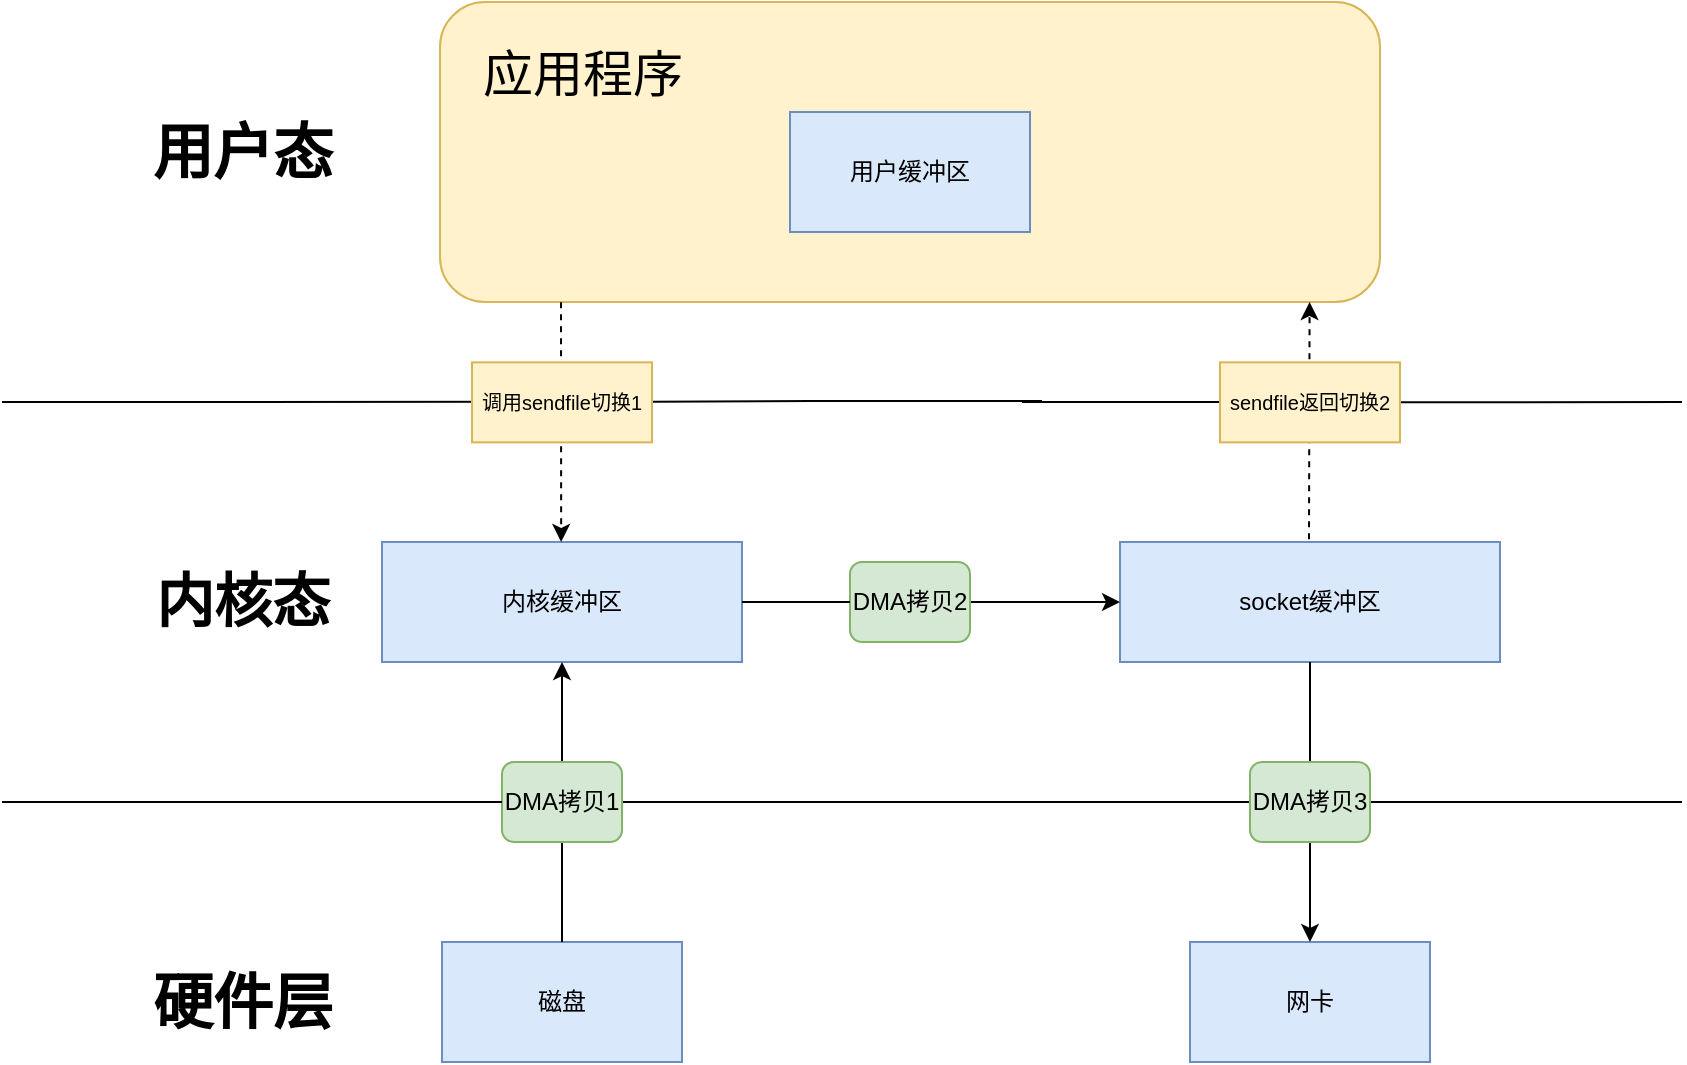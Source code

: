 <mxfile version="20.3.0" type="device"><diagram id="oPRd2fAUT4KP71HGXdn8" name="第 1 页"><mxGraphModel dx="2249" dy="865" grid="1" gridSize="10" guides="1" tooltips="1" connect="1" arrows="1" fold="1" page="1" pageScale="1" pageWidth="827" pageHeight="1169" math="0" shadow="0"><root><mxCell id="0"/><mxCell id="1" parent="0"/><mxCell id="JHdw9zbVbgqKv7Yk6Gmw-1" value="" style="rounded=1;whiteSpace=wrap;html=1;fillColor=#fff2cc;strokeColor=#d6b656;labelPosition=left;verticalLabelPosition=middle;align=right;verticalAlign=middle;" parent="1" vertex="1"><mxGeometry x="179" y="80" width="470" height="150" as="geometry"/></mxCell><mxCell id="JHdw9zbVbgqKv7Yk6Gmw-2" value="" style="endArrow=none;html=1;rounded=0;startArrow=none;" parent="1" edge="1" source="EwUd76Hw-did9FxFRS11-5"><mxGeometry width="50" height="50" relative="1" as="geometry"><mxPoint x="640" y="280" as="sourcePoint"/><mxPoint x="800" y="280" as="targetPoint"/></mxGeometry></mxCell><mxCell id="JHdw9zbVbgqKv7Yk6Gmw-5" value="socket缓冲区" style="rounded=0;whiteSpace=wrap;html=1;fillColor=#dae8fc;strokeColor=#6c8ebf;" parent="1" vertex="1"><mxGeometry x="519" y="350" width="190" height="60" as="geometry"/></mxCell><mxCell id="JHdw9zbVbgqKv7Yk6Gmw-9" value="用户缓冲区" style="rounded=0;whiteSpace=wrap;html=1;fillColor=#dae8fc;strokeColor=#6c8ebf;" parent="1" vertex="1"><mxGeometry x="354" y="135" width="120" height="60" as="geometry"/></mxCell><mxCell id="JHdw9zbVbgqKv7Yk6Gmw-10" value="磁盘" style="rounded=0;whiteSpace=wrap;html=1;fillColor=#dae8fc;strokeColor=#6c8ebf;" parent="1" vertex="1"><mxGeometry x="180" y="550" width="120" height="60" as="geometry"/></mxCell><mxCell id="JHdw9zbVbgqKv7Yk6Gmw-11" value="网卡" style="rounded=0;whiteSpace=wrap;html=1;fillColor=#dae8fc;strokeColor=#6c8ebf;" parent="1" vertex="1"><mxGeometry x="554" y="550" width="120" height="60" as="geometry"/></mxCell><mxCell id="JHdw9zbVbgqKv7Yk6Gmw-12" value="内核缓冲区" style="rounded=0;whiteSpace=wrap;html=1;fillColor=#dae8fc;strokeColor=#6c8ebf;" parent="1" vertex="1"><mxGeometry x="150" y="350" width="180" height="60" as="geometry"/></mxCell><mxCell id="JHdw9zbVbgqKv7Yk6Gmw-13" value="" style="endArrow=none;html=1;rounded=0;startArrow=none;" parent="1" source="JHdw9zbVbgqKv7Yk6Gmw-20" edge="1"><mxGeometry width="50" height="50" relative="1" as="geometry"><mxPoint x="40" y="480" as="sourcePoint"/><mxPoint x="800" y="480" as="targetPoint"/></mxGeometry></mxCell><mxCell id="JHdw9zbVbgqKv7Yk6Gmw-18" value="" style="endArrow=classic;html=1;rounded=0;exitX=0.5;exitY=0;exitDx=0;exitDy=0;entryX=0.5;entryY=1;entryDx=0;entryDy=0;" parent="1" source="JHdw9zbVbgqKv7Yk6Gmw-10" target="JHdw9zbVbgqKv7Yk6Gmw-12" edge="1"><mxGeometry width="50" height="50" relative="1" as="geometry"><mxPoint x="350" y="370" as="sourcePoint"/><mxPoint x="400" y="320" as="targetPoint"/></mxGeometry></mxCell><mxCell id="JHdw9zbVbgqKv7Yk6Gmw-20" value="DMA拷贝1" style="rounded=1;whiteSpace=wrap;html=1;fillColor=#d5e8d4;strokeColor=#82b366;" parent="1" vertex="1"><mxGeometry x="210" y="460" width="60" height="40" as="geometry"/></mxCell><mxCell id="JHdw9zbVbgqKv7Yk6Gmw-21" value="" style="endArrow=none;html=1;rounded=0;" parent="1" target="JHdw9zbVbgqKv7Yk6Gmw-20" edge="1"><mxGeometry width="50" height="50" relative="1" as="geometry"><mxPoint x="-40" y="480" as="sourcePoint"/><mxPoint x="760" y="480" as="targetPoint"/></mxGeometry></mxCell><mxCell id="JHdw9zbVbgqKv7Yk6Gmw-22" value="" style="endArrow=classic;html=1;rounded=0;exitX=0.5;exitY=1;exitDx=0;exitDy=0;entryX=0.5;entryY=0;entryDx=0;entryDy=0;" parent="1" source="JHdw9zbVbgqKv7Yk6Gmw-5" target="JHdw9zbVbgqKv7Yk6Gmw-11" edge="1"><mxGeometry width="50" height="50" relative="1" as="geometry"><mxPoint x="614" y="550" as="sourcePoint"/><mxPoint x="720" y="520" as="targetPoint"/></mxGeometry></mxCell><mxCell id="JHdw9zbVbgqKv7Yk6Gmw-23" value="DMA拷贝3" style="rounded=1;whiteSpace=wrap;html=1;fillColor=#d5e8d4;strokeColor=#82b366;" parent="1" vertex="1"><mxGeometry x="584" y="460" width="60" height="40" as="geometry"/></mxCell><mxCell id="JHdw9zbVbgqKv7Yk6Gmw-24" value="应用程序" style="text;html=1;align=center;verticalAlign=middle;resizable=0;points=[];autosize=1;strokeColor=none;fillColor=none;fontSize=25;" parent="1" vertex="1"><mxGeometry x="190" y="95" width="120" height="40" as="geometry"/></mxCell><mxCell id="JHdw9zbVbgqKv7Yk6Gmw-39" value="内核态" style="text;html=1;align=center;verticalAlign=middle;resizable=0;points=[];autosize=1;strokeColor=none;fillColor=none;fontSize=29;fontStyle=1" parent="1" vertex="1"><mxGeometry x="25" y="355" width="110" height="50" as="geometry"/></mxCell><mxCell id="JHdw9zbVbgqKv7Yk6Gmw-40" value="用户态" style="text;html=1;align=center;verticalAlign=middle;resizable=0;points=[];autosize=1;strokeColor=none;fillColor=none;fontSize=30;fontStyle=1" parent="1" vertex="1"><mxGeometry x="25" y="130" width="110" height="50" as="geometry"/></mxCell><mxCell id="JHdw9zbVbgqKv7Yk6Gmw-41" value="硬件层" style="text;html=1;align=center;verticalAlign=middle;resizable=0;points=[];autosize=1;strokeColor=none;fillColor=none;fontSize=30;fontStyle=1" parent="1" vertex="1"><mxGeometry x="25" y="555" width="110" height="50" as="geometry"/></mxCell><mxCell id="JHdw9zbVbgqKv7Yk6Gmw-46" value="" style="endArrow=none;html=1;rounded=0;startArrow=none;" parent="1" edge="1"><mxGeometry width="50" height="50" relative="1" as="geometry"><mxPoint x="360" y="279.5" as="sourcePoint"/><mxPoint x="480" y="279.5" as="targetPoint"/></mxGeometry></mxCell><mxCell id="JHdw9zbVbgqKv7Yk6Gmw-48" value="" style="endArrow=none;html=1;rounded=0;startArrow=none;" parent="1" edge="1"><mxGeometry width="50" height="50" relative="1" as="geometry"><mxPoint x="470" y="280" as="sourcePoint"/><mxPoint x="590" y="280" as="targetPoint"/></mxGeometry></mxCell><mxCell id="JHdw9zbVbgqKv7Yk6Gmw-52" value="" style="endArrow=none;html=1;rounded=0;startArrow=none;" parent="1" edge="1" source="EwUd76Hw-did9FxFRS11-4"><mxGeometry width="50" height="50" relative="1" as="geometry"><mxPoint x="325" y="279.735" as="sourcePoint"/><mxPoint x="365" y="279.5" as="targetPoint"/></mxGeometry></mxCell><mxCell id="JHdw9zbVbgqKv7Yk6Gmw-61" value="" style="endArrow=classic;html=1;rounded=0;fontSize=9;exitX=0.778;exitY=0;exitDx=0;exitDy=0;entryX=0.322;entryY=1.009;entryDx=0;entryDy=0;entryPerimeter=0;exitPerimeter=0;dashed=1;" parent="1" edge="1"><mxGeometry width="50" height="50" relative="1" as="geometry"><mxPoint x="613.5" y="348.65" as="sourcePoint"/><mxPoint x="613.8" y="230.0" as="targetPoint"/></mxGeometry></mxCell><mxCell id="EwUd76Hw-did9FxFRS11-2" value="" style="endArrow=none;html=1;rounded=0;" edge="1" parent="1"><mxGeometry width="50" height="50" relative="1" as="geometry"><mxPoint x="-40" y="280" as="sourcePoint"/><mxPoint x="235" y="279.912" as="targetPoint"/></mxGeometry></mxCell><mxCell id="EwUd76Hw-did9FxFRS11-3" value="" style="endArrow=classic;html=1;rounded=0;fontSize=9;entryX=0.206;entryY=-0.003;entryDx=0;entryDy=0;entryPerimeter=0;dashed=1;" edge="1" parent="1"><mxGeometry width="50" height="50" relative="1" as="geometry"><mxPoint x="239.5" y="230.18" as="sourcePoint"/><mxPoint x="239.58" y="350.0" as="targetPoint"/></mxGeometry></mxCell><mxCell id="EwUd76Hw-did9FxFRS11-4" value="&lt;font style=&quot;font-size: 10px;&quot;&gt;调用sendfile切换1&lt;/font&gt;" style="rounded=0;whiteSpace=wrap;html=1;fontSize=9;fillColor=#fff2cc;strokeColor=#d6b656;" vertex="1" parent="1"><mxGeometry x="195" y="260.18" width="90" height="40" as="geometry"/></mxCell><mxCell id="EwUd76Hw-did9FxFRS11-6" value="" style="endArrow=none;html=1;rounded=0;startArrow=none;" edge="1" parent="1" target="EwUd76Hw-did9FxFRS11-5"><mxGeometry width="50" height="50" relative="1" as="geometry"><mxPoint x="640" y="280" as="sourcePoint"/><mxPoint x="800" y="280" as="targetPoint"/></mxGeometry></mxCell><mxCell id="EwUd76Hw-did9FxFRS11-5" value="&lt;font style=&quot;font-size: 10px;&quot;&gt;sendfile返回切换2&lt;/font&gt;" style="rounded=0;whiteSpace=wrap;html=1;fontSize=9;fillColor=#fff2cc;strokeColor=#d6b656;" vertex="1" parent="1"><mxGeometry x="569" y="260.18" width="90" height="40" as="geometry"/></mxCell><mxCell id="EwUd76Hw-did9FxFRS11-8" value="" style="endArrow=classic;html=1;rounded=0;exitX=1;exitY=0.5;exitDx=0;exitDy=0;entryX=0;entryY=0.5;entryDx=0;entryDy=0;startArrow=none;" edge="1" parent="1" source="EwUd76Hw-did9FxFRS11-7" target="JHdw9zbVbgqKv7Yk6Gmw-5"><mxGeometry width="50" height="50" relative="1" as="geometry"><mxPoint x="380" y="470" as="sourcePoint"/><mxPoint x="430" y="420" as="targetPoint"/></mxGeometry></mxCell><mxCell id="EwUd76Hw-did9FxFRS11-7" value="DMA拷贝2" style="rounded=1;whiteSpace=wrap;html=1;fillColor=#d5e8d4;strokeColor=#82b366;" vertex="1" parent="1"><mxGeometry x="384" y="360" width="60" height="40" as="geometry"/></mxCell><mxCell id="EwUd76Hw-did9FxFRS11-9" value="" style="endArrow=none;html=1;rounded=0;exitX=1;exitY=0.5;exitDx=0;exitDy=0;entryX=0;entryY=0.5;entryDx=0;entryDy=0;" edge="1" parent="1" source="JHdw9zbVbgqKv7Yk6Gmw-12" target="EwUd76Hw-did9FxFRS11-7"><mxGeometry width="50" height="50" relative="1" as="geometry"><mxPoint x="330" y="380" as="sourcePoint"/><mxPoint x="519" y="380" as="targetPoint"/></mxGeometry></mxCell></root></mxGraphModel></diagram></mxfile>